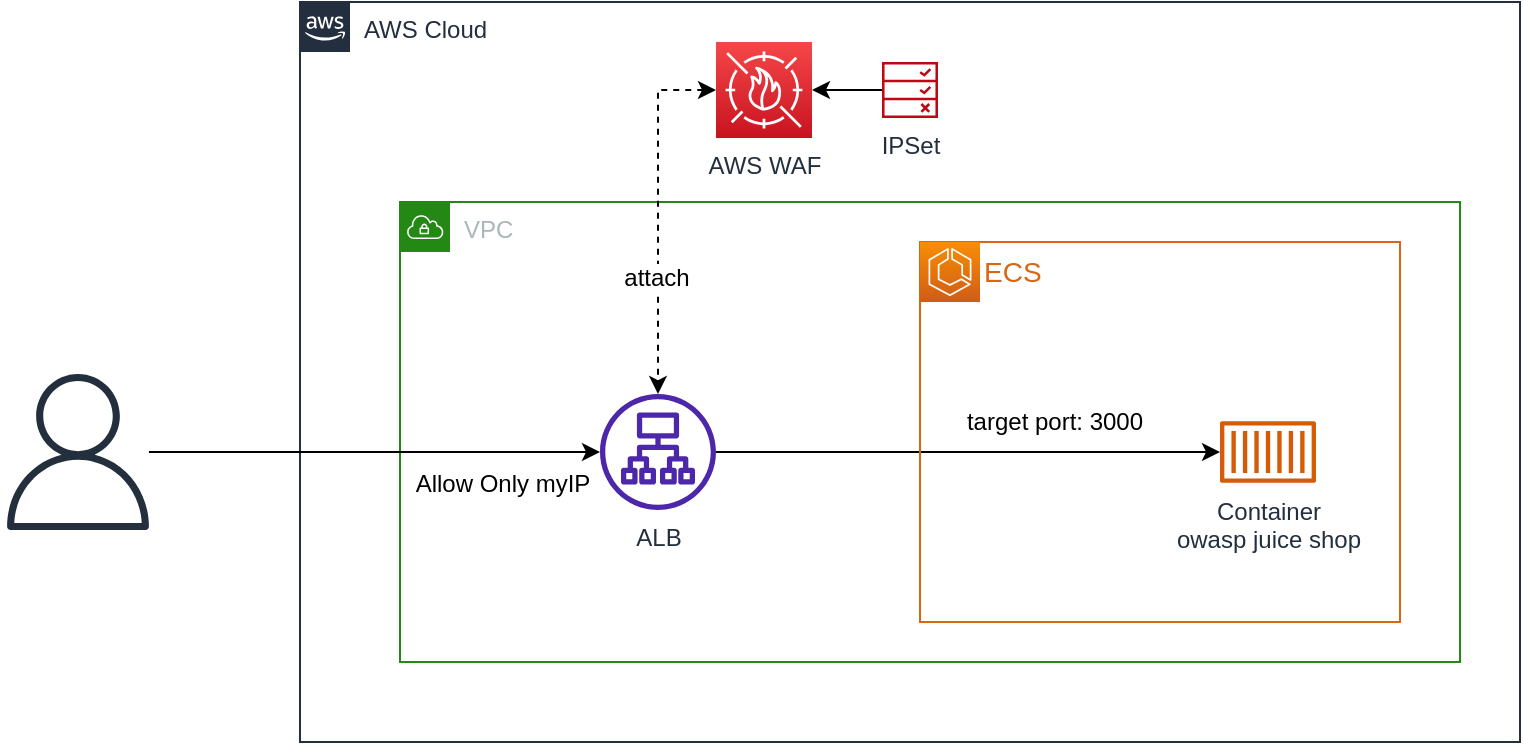 <mxfile version="20.8.20" type="github">
  <diagram name="ページ1" id="P-FWGQ_7N8YxsmJLjsO_">
    <mxGraphModel dx="1619" dy="1106" grid="1" gridSize="10" guides="1" tooltips="1" connect="1" arrows="1" fold="1" page="1" pageScale="1" pageWidth="827" pageHeight="1169" math="0" shadow="0">
      <root>
        <mxCell id="0" />
        <mxCell id="1" parent="0" />
        <mxCell id="l36bkYvE7WIjRD9frEzU-1" value="AWS Cloud" style="points=[[0,0],[0.25,0],[0.5,0],[0.75,0],[1,0],[1,0.25],[1,0.5],[1,0.75],[1,1],[0.75,1],[0.5,1],[0.25,1],[0,1],[0,0.75],[0,0.5],[0,0.25]];outlineConnect=0;gradientColor=none;html=1;whiteSpace=wrap;fontSize=12;fontStyle=0;container=1;pointerEvents=0;collapsible=0;recursiveResize=0;shape=mxgraph.aws4.group;grIcon=mxgraph.aws4.group_aws_cloud_alt;strokeColor=#232F3E;fillColor=none;verticalAlign=top;align=left;spacingLeft=30;fontColor=#232F3E;dashed=0;" vertex="1" parent="1">
          <mxGeometry x="140" y="370" width="610" height="370" as="geometry" />
        </mxCell>
        <mxCell id="l36bkYvE7WIjRD9frEzU-2" value="VPC" style="points=[[0,0],[0.25,0],[0.5,0],[0.75,0],[1,0],[1,0.25],[1,0.5],[1,0.75],[1,1],[0.75,1],[0.5,1],[0.25,1],[0,1],[0,0.75],[0,0.5],[0,0.25]];outlineConnect=0;gradientColor=none;html=1;whiteSpace=wrap;fontSize=12;fontStyle=0;container=1;pointerEvents=0;collapsible=0;recursiveResize=0;shape=mxgraph.aws4.group;grIcon=mxgraph.aws4.group_vpc;strokeColor=#248814;fillColor=none;verticalAlign=top;align=left;spacingLeft=30;fontColor=#AAB7B8;dashed=0;" vertex="1" parent="l36bkYvE7WIjRD9frEzU-1">
          <mxGeometry x="50" y="100" width="530" height="230" as="geometry" />
        </mxCell>
        <mxCell id="l36bkYvE7WIjRD9frEzU-6" style="edgeStyle=orthogonalEdgeStyle;rounded=0;orthogonalLoop=1;jettySize=auto;html=1;" edge="1" parent="l36bkYvE7WIjRD9frEzU-2" source="l36bkYvE7WIjRD9frEzU-3" target="l36bkYvE7WIjRD9frEzU-5">
          <mxGeometry relative="1" as="geometry" />
        </mxCell>
        <mxCell id="l36bkYvE7WIjRD9frEzU-7" value="&lt;font style=&quot;font-size: 12px;&quot;&gt;target port: 3000&lt;/font&gt;" style="edgeLabel;html=1;align=center;verticalAlign=middle;resizable=0;points=[];" vertex="1" connectable="0" parent="l36bkYvE7WIjRD9frEzU-6">
          <mxGeometry x="0.285" y="1" relative="1" as="geometry">
            <mxPoint x="7" y="-14" as="offset" />
          </mxGeometry>
        </mxCell>
        <mxCell id="l36bkYvE7WIjRD9frEzU-3" value="ALB" style="sketch=0;outlineConnect=0;fontColor=#232F3E;gradientColor=none;fillColor=#4D27AA;strokeColor=none;dashed=0;verticalLabelPosition=bottom;verticalAlign=top;align=center;html=1;fontSize=12;fontStyle=0;aspect=fixed;pointerEvents=1;shape=mxgraph.aws4.application_load_balancer;" vertex="1" parent="l36bkYvE7WIjRD9frEzU-2">
          <mxGeometry x="100" y="96" width="58" height="58" as="geometry" />
        </mxCell>
        <mxCell id="l36bkYvE7WIjRD9frEzU-8" value="&lt;font style=&quot;font-size: 14px;&quot;&gt;ECS&lt;/font&gt;" style="points=[[0,0],[0.25,0],[0.5,0],[0.75,0],[1,0],[1,0.25],[1,0.5],[1,0.75],[1,1],[0.75,1],[0.5,1],[0.25,1],[0,1],[0,0.75],[0,0.5],[0,0.25]];outlineConnect=0;gradientColor=none;html=1;whiteSpace=wrap;fontSize=12;fontStyle=0;container=1;pointerEvents=0;collapsible=0;recursiveResize=0;shape=mxgraph.aws4.group;grIcon=mxgraph.aws4.group_ec2_instance_contents;strokeColor=#D86613;fillColor=none;verticalAlign=top;align=left;spacingLeft=30;fontColor=#D86613;dashed=0;" vertex="1" parent="l36bkYvE7WIjRD9frEzU-2">
          <mxGeometry x="260" y="20" width="240" height="190" as="geometry" />
        </mxCell>
        <mxCell id="l36bkYvE7WIjRD9frEzU-4" value="" style="sketch=0;points=[[0,0,0],[0.25,0,0],[0.5,0,0],[0.75,0,0],[1,0,0],[0,1,0],[0.25,1,0],[0.5,1,0],[0.75,1,0],[1,1,0],[0,0.25,0],[0,0.5,0],[0,0.75,0],[1,0.25,0],[1,0.5,0],[1,0.75,0]];outlineConnect=0;fontColor=#232F3E;gradientColor=#F78E04;gradientDirection=north;fillColor=#D05C17;strokeColor=#ffffff;dashed=0;verticalLabelPosition=bottom;verticalAlign=top;align=center;html=1;fontSize=12;fontStyle=0;aspect=fixed;shape=mxgraph.aws4.resourceIcon;resIcon=mxgraph.aws4.ecs;" vertex="1" parent="l36bkYvE7WIjRD9frEzU-8">
          <mxGeometry width="30" height="30" as="geometry" />
        </mxCell>
        <mxCell id="l36bkYvE7WIjRD9frEzU-5" value="Container&lt;br&gt;owasp juice shop" style="sketch=0;outlineConnect=0;fontColor=#232F3E;gradientColor=none;fillColor=#D45B07;strokeColor=none;dashed=0;verticalLabelPosition=bottom;verticalAlign=top;align=center;html=1;fontSize=12;fontStyle=0;aspect=fixed;pointerEvents=1;shape=mxgraph.aws4.container_1;" vertex="1" parent="l36bkYvE7WIjRD9frEzU-8">
          <mxGeometry x="150" y="89.5" width="48" height="31" as="geometry" />
        </mxCell>
        <mxCell id="l36bkYvE7WIjRD9frEzU-12" style="edgeStyle=orthogonalEdgeStyle;rounded=0;orthogonalLoop=1;jettySize=auto;html=1;fontSize=12;dashed=1;startArrow=classic;startFill=1;" edge="1" parent="l36bkYvE7WIjRD9frEzU-1" source="l36bkYvE7WIjRD9frEzU-10" target="l36bkYvE7WIjRD9frEzU-3">
          <mxGeometry relative="1" as="geometry">
            <Array as="points">
              <mxPoint x="179" y="44" />
            </Array>
          </mxGeometry>
        </mxCell>
        <mxCell id="l36bkYvE7WIjRD9frEzU-18" value="attach" style="edgeLabel;html=1;align=center;verticalAlign=middle;resizable=0;points=[];fontSize=12;" vertex="1" connectable="0" parent="l36bkYvE7WIjRD9frEzU-12">
          <mxGeometry x="0.359" y="-1" relative="1" as="geometry">
            <mxPoint as="offset" />
          </mxGeometry>
        </mxCell>
        <mxCell id="l36bkYvE7WIjRD9frEzU-10" value="AWS WAF" style="sketch=0;points=[[0,0,0],[0.25,0,0],[0.5,0,0],[0.75,0,0],[1,0,0],[0,1,0],[0.25,1,0],[0.5,1,0],[0.75,1,0],[1,1,0],[0,0.25,0],[0,0.5,0],[0,0.75,0],[1,0.25,0],[1,0.5,0],[1,0.75,0]];outlineConnect=0;fontColor=#232F3E;gradientColor=#F54749;gradientDirection=north;fillColor=#C7131F;strokeColor=#ffffff;dashed=0;verticalLabelPosition=bottom;verticalAlign=top;align=center;html=1;fontSize=12;fontStyle=0;aspect=fixed;shape=mxgraph.aws4.resourceIcon;resIcon=mxgraph.aws4.waf;" vertex="1" parent="l36bkYvE7WIjRD9frEzU-1">
          <mxGeometry x="208" y="20" width="48" height="48" as="geometry" />
        </mxCell>
        <mxCell id="l36bkYvE7WIjRD9frEzU-16" style="edgeStyle=orthogonalEdgeStyle;rounded=0;orthogonalLoop=1;jettySize=auto;html=1;fontSize=12;" edge="1" parent="l36bkYvE7WIjRD9frEzU-1" source="l36bkYvE7WIjRD9frEzU-15" target="l36bkYvE7WIjRD9frEzU-10">
          <mxGeometry relative="1" as="geometry" />
        </mxCell>
        <mxCell id="l36bkYvE7WIjRD9frEzU-15" value="IPSet" style="sketch=0;outlineConnect=0;fontColor=#232F3E;gradientColor=none;fillColor=#BF0816;strokeColor=none;dashed=0;verticalLabelPosition=bottom;verticalAlign=top;align=center;html=1;fontSize=12;fontStyle=0;aspect=fixed;pointerEvents=1;shape=mxgraph.aws4.waf_rule;" vertex="1" parent="l36bkYvE7WIjRD9frEzU-1">
          <mxGeometry x="291" y="30" width="28" height="28" as="geometry" />
        </mxCell>
        <mxCell id="l36bkYvE7WIjRD9frEzU-14" style="edgeStyle=orthogonalEdgeStyle;rounded=0;orthogonalLoop=1;jettySize=auto;html=1;fontSize=12;" edge="1" parent="1" source="l36bkYvE7WIjRD9frEzU-13" target="l36bkYvE7WIjRD9frEzU-3">
          <mxGeometry relative="1" as="geometry" />
        </mxCell>
        <mxCell id="l36bkYvE7WIjRD9frEzU-17" value="Allow Only myIP" style="edgeLabel;html=1;align=center;verticalAlign=middle;resizable=0;points=[];fontSize=12;" vertex="1" connectable="0" parent="l36bkYvE7WIjRD9frEzU-14">
          <mxGeometry x="0.625" y="2" relative="1" as="geometry">
            <mxPoint x="-7" y="18" as="offset" />
          </mxGeometry>
        </mxCell>
        <mxCell id="l36bkYvE7WIjRD9frEzU-13" value="" style="sketch=0;outlineConnect=0;fontColor=#232F3E;gradientColor=none;fillColor=#232F3D;strokeColor=none;dashed=0;verticalLabelPosition=bottom;verticalAlign=top;align=center;html=1;fontSize=12;fontStyle=0;aspect=fixed;pointerEvents=1;shape=mxgraph.aws4.user;" vertex="1" parent="1">
          <mxGeometry x="-10" y="556" width="78" height="78" as="geometry" />
        </mxCell>
      </root>
    </mxGraphModel>
  </diagram>
</mxfile>
